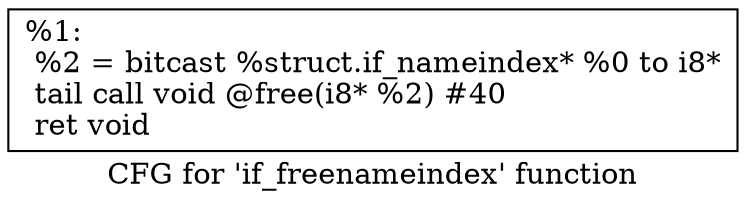 digraph "CFG for 'if_freenameindex' function" {
	label="CFG for 'if_freenameindex' function";

	Node0x1c35f00 [shape=record,label="{%1:\l  %2 = bitcast %struct.if_nameindex* %0 to i8*\l  tail call void @free(i8* %2) #40\l  ret void\l}"];
}
